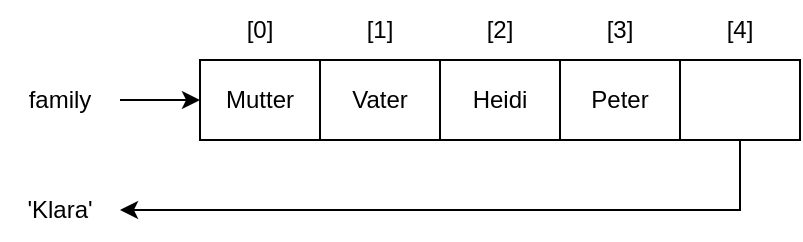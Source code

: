 <mxfile version="22.1.16" type="google">
  <diagram id="4Cf1fz3ZzZLObb4t6m_b" name="Page-1">
    <mxGraphModel grid="1" page="1" gridSize="10" guides="1" tooltips="1" connect="1" arrows="1" fold="1" pageScale="1" pageWidth="827" pageHeight="1169" math="0" shadow="0">
      <root>
        <mxCell id="0" />
        <mxCell id="1" parent="0" />
        <mxCell id="2" value="Mutter" style="rounded=0;whiteSpace=wrap;html=1;" vertex="1" parent="1">
          <mxGeometry x="320" y="240" width="60" height="40" as="geometry" />
        </mxCell>
        <mxCell id="3" value="[0]" style="text;html=1;strokeColor=none;fillColor=none;align=center;verticalAlign=middle;whiteSpace=wrap;rounded=0;" vertex="1" parent="1">
          <mxGeometry x="320" y="210" width="60" height="30" as="geometry" />
        </mxCell>
        <mxCell id="4" value="Vater" style="rounded=0;whiteSpace=wrap;html=1;" vertex="1" parent="1">
          <mxGeometry x="380" y="240" width="60" height="40" as="geometry" />
        </mxCell>
        <mxCell id="5" value="[1]" style="text;html=1;strokeColor=none;fillColor=none;align=center;verticalAlign=middle;whiteSpace=wrap;rounded=0;" vertex="1" parent="1">
          <mxGeometry x="380" y="210" width="60" height="30" as="geometry" />
        </mxCell>
        <mxCell id="6" value="Heidi" style="rounded=0;whiteSpace=wrap;html=1;" vertex="1" parent="1">
          <mxGeometry x="440" y="240" width="60" height="40" as="geometry" />
        </mxCell>
        <mxCell id="7" value="[2]" style="text;html=1;strokeColor=none;fillColor=none;align=center;verticalAlign=middle;whiteSpace=wrap;rounded=0;fontColor=#000000;" vertex="1" parent="1">
          <mxGeometry x="440" y="210" width="60" height="30" as="geometry" />
        </mxCell>
        <mxCell id="8" value="Peter" style="rounded=0;whiteSpace=wrap;html=1;" vertex="1" parent="1">
          <mxGeometry x="500" y="240" width="60" height="40" as="geometry" />
        </mxCell>
        <mxCell id="9" value="[3]" style="text;html=1;strokeColor=none;fillColor=none;align=center;verticalAlign=middle;whiteSpace=wrap;rounded=0;" vertex="1" parent="1">
          <mxGeometry x="500" y="210" width="60" height="30" as="geometry" />
        </mxCell>
        <mxCell id="11" style="edgeStyle=none;html=1;exitX=1;exitY=0.5;exitDx=0;exitDy=0;entryX=0;entryY=0.5;entryDx=0;entryDy=0;" edge="1" parent="1" source="10" target="2">
          <mxGeometry relative="1" as="geometry" />
        </mxCell>
        <mxCell id="10" value="family" style="text;html=1;strokeColor=none;fillColor=none;align=center;verticalAlign=middle;whiteSpace=wrap;rounded=0;" vertex="1" parent="1">
          <mxGeometry x="220" y="245" width="60" height="30" as="geometry" />
        </mxCell>
        <mxCell id="BkgSJ07Nu7odqXlNwlHL-11" value="" style="rounded=0;whiteSpace=wrap;html=1;" vertex="1" parent="1">
          <mxGeometry x="560" y="240" width="60" height="40" as="geometry" />
        </mxCell>
        <mxCell id="BkgSJ07Nu7odqXlNwlHL-12" value="[4]" style="text;html=1;strokeColor=none;fillColor=none;align=center;verticalAlign=middle;whiteSpace=wrap;rounded=0;" vertex="1" parent="1">
          <mxGeometry x="560" y="210" width="60" height="30" as="geometry" />
        </mxCell>
        <mxCell id="BkgSJ07Nu7odqXlNwlHL-14" style="edgeStyle=orthogonalEdgeStyle;rounded=0;orthogonalLoop=1;jettySize=auto;html=1;exitX=0.5;exitY=1;exitDx=0;exitDy=0;" edge="1" parent="1" source="BkgSJ07Nu7odqXlNwlHL-11" target="BkgSJ07Nu7odqXlNwlHL-13">
          <mxGeometry relative="1" as="geometry">
            <Array as="points">
              <mxPoint x="590" y="315" />
            </Array>
          </mxGeometry>
        </mxCell>
        <mxCell id="BkgSJ07Nu7odqXlNwlHL-13" value="&#39;Klara&#39;" style="text;html=1;strokeColor=none;fillColor=none;align=center;verticalAlign=middle;whiteSpace=wrap;rounded=0;" vertex="1" parent="1">
          <mxGeometry x="220" y="300" width="60" height="30" as="geometry" />
        </mxCell>
      </root>
    </mxGraphModel>
  </diagram>
</mxfile>
